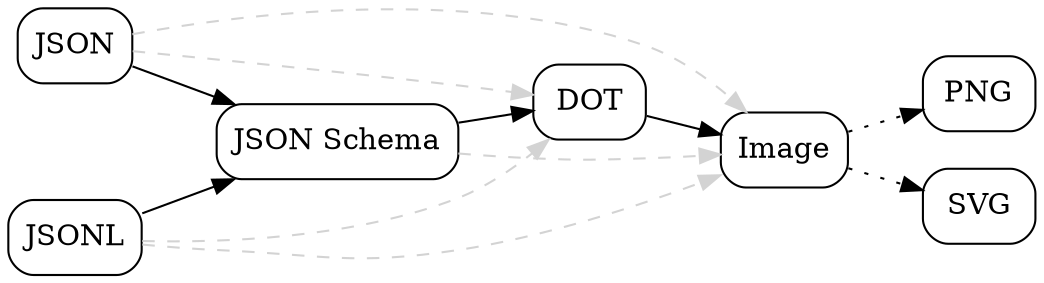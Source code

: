 digraph G {
    rankdir=LR;
    node [shape=box; style="rounded"; fillcolor="lightblue"];
    edge [color=black];
    concentrate=false;

    # Text files
    dot [label="DOT"];
    json [label="JSON"];
    jsonl [label="JSONL"];
    json_schema [label="JSON Schema"];

    # Image files
    image [label="Image"];
    png [label="PNG"];
    svg [label="SVG"];

    image -> png [style="dotted"];
    image -> svg [style="dotted"];
    
    # Transformations (direct)
    json -> json_schema;
    jsonl -> json_schema;
    json_schema -> dot;
    dot -> image;

    # Transformations (indirect)
    json -> dot [color="lightgray"; style="dashed"];
    json -> image [color="lightgray"; style="dashed"];
    jsonl -> dot [color="lightgray"; style="dashed"];
    jsonl -> image [color="lightgray"; style="dashed"];
    json_schema -> image [color="lightgray"; style="dashed"];
}